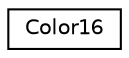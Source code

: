 digraph G
{
  edge [fontname="Helvetica",fontsize="10",labelfontname="Helvetica",labelfontsize="10"];
  node [fontname="Helvetica",fontsize="10",shape=record];
  rankdir=LR;
  Node1 [label="Color16",height=0.2,width=0.4,color="black", fillcolor="white", style="filled",URL="$d9/d98/classColor16.html",tooltip="16 bit 565 BGR color."];
}
